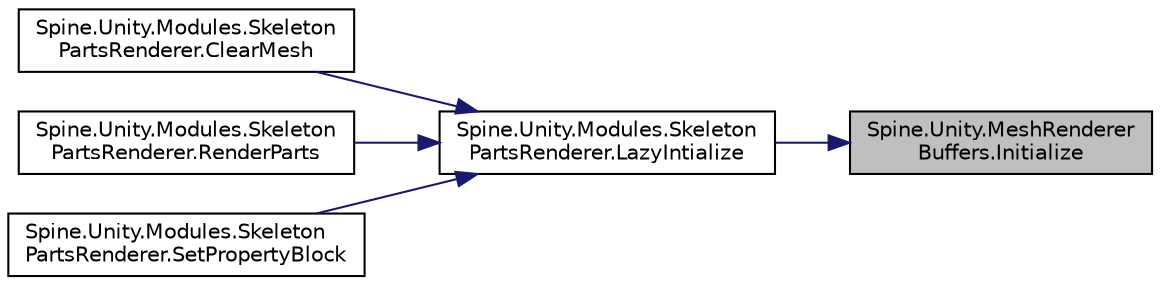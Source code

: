 digraph "Spine.Unity.MeshRendererBuffers.Initialize"
{
 // LATEX_PDF_SIZE
  edge [fontname="Helvetica",fontsize="10",labelfontname="Helvetica",labelfontsize="10"];
  node [fontname="Helvetica",fontsize="10",shape=record];
  rankdir="RL";
  Node1 [label="Spine.Unity.MeshRenderer\lBuffers.Initialize",height=0.2,width=0.4,color="black", fillcolor="grey75", style="filled", fontcolor="black",tooltip=" "];
  Node1 -> Node2 [dir="back",color="midnightblue",fontsize="10",style="solid"];
  Node2 [label="Spine.Unity.Modules.Skeleton\lPartsRenderer.LazyIntialize",height=0.2,width=0.4,color="black", fillcolor="white", style="filled",URL="$class_spine_1_1_unity_1_1_modules_1_1_skeleton_parts_renderer.html#a4f038839b29194220b57020c4417097c",tooltip=" "];
  Node2 -> Node3 [dir="back",color="midnightblue",fontsize="10",style="solid"];
  Node3 [label="Spine.Unity.Modules.Skeleton\lPartsRenderer.ClearMesh",height=0.2,width=0.4,color="black", fillcolor="white", style="filled",URL="$class_spine_1_1_unity_1_1_modules_1_1_skeleton_parts_renderer.html#a32812e4f454e1a6fa1b129c5f0983f78",tooltip=" "];
  Node2 -> Node4 [dir="back",color="midnightblue",fontsize="10",style="solid"];
  Node4 [label="Spine.Unity.Modules.Skeleton\lPartsRenderer.RenderParts",height=0.2,width=0.4,color="black", fillcolor="white", style="filled",URL="$class_spine_1_1_unity_1_1_modules_1_1_skeleton_parts_renderer.html#a43a8dd16f1f503a5b350223f35d20544",tooltip=" "];
  Node2 -> Node5 [dir="back",color="midnightblue",fontsize="10",style="solid"];
  Node5 [label="Spine.Unity.Modules.Skeleton\lPartsRenderer.SetPropertyBlock",height=0.2,width=0.4,color="black", fillcolor="white", style="filled",URL="$class_spine_1_1_unity_1_1_modules_1_1_skeleton_parts_renderer.html#a8cedf33a94ecbedafd6120365be3e2e0",tooltip=" "];
}
